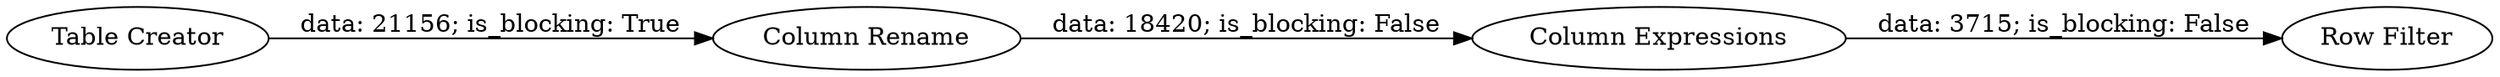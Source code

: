 digraph {
	"5321791310124075365_39" [label="Column Rename"]
	"5321791310124075365_38" [label="Table Creator"]
	"5321791310124075365_44" [label="Row Filter"]
	"5321791310124075365_42" [label="Column Expressions"]
	"5321791310124075365_42" -> "5321791310124075365_44" [label="data: 3715; is_blocking: False"]
	"5321791310124075365_39" -> "5321791310124075365_42" [label="data: 18420; is_blocking: False"]
	"5321791310124075365_38" -> "5321791310124075365_39" [label="data: 21156; is_blocking: True"]
	rankdir=LR
}
